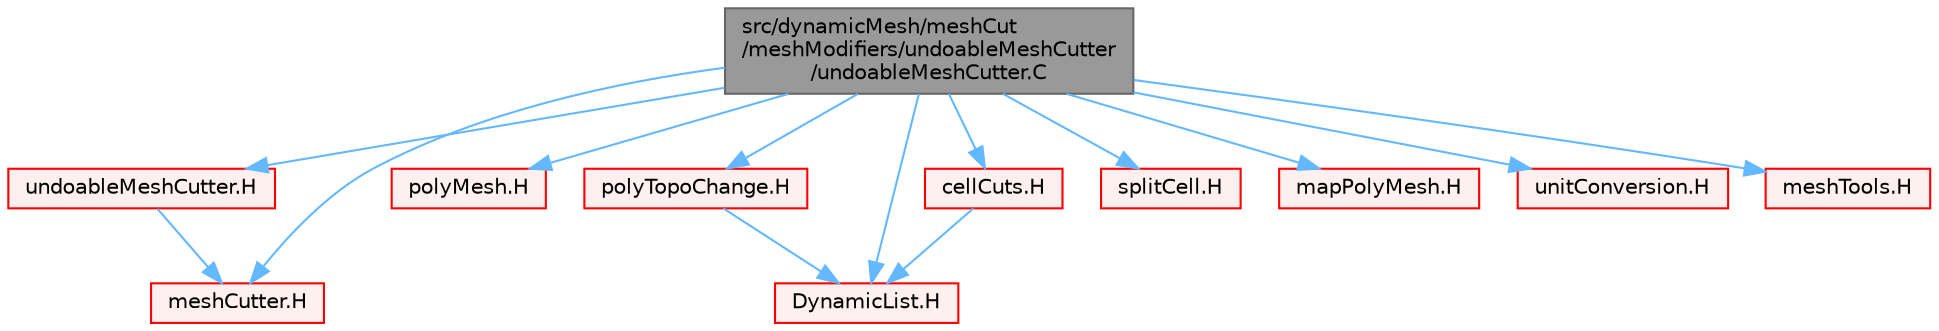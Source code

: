 digraph "src/dynamicMesh/meshCut/meshModifiers/undoableMeshCutter/undoableMeshCutter.C"
{
 // LATEX_PDF_SIZE
  bgcolor="transparent";
  edge [fontname=Helvetica,fontsize=10,labelfontname=Helvetica,labelfontsize=10];
  node [fontname=Helvetica,fontsize=10,shape=box,height=0.2,width=0.4];
  Node1 [id="Node000001",label="src/dynamicMesh/meshCut\l/meshModifiers/undoableMeshCutter\l/undoableMeshCutter.C",height=0.2,width=0.4,color="gray40", fillcolor="grey60", style="filled", fontcolor="black",tooltip=" "];
  Node1 -> Node2 [id="edge1_Node000001_Node000002",color="steelblue1",style="solid",tooltip=" "];
  Node2 [id="Node000002",label="undoableMeshCutter.H",height=0.2,width=0.4,color="red", fillcolor="#FFF0F0", style="filled",URL="$undoableMeshCutter_8H.html",tooltip=" "];
  Node2 -> Node283 [id="edge2_Node000002_Node000283",color="steelblue1",style="solid",tooltip=" "];
  Node283 [id="Node000283",label="meshCutter.H",height=0.2,width=0.4,color="red", fillcolor="#FFF0F0", style="filled",URL="$meshCutter_8H.html",tooltip=" "];
  Node1 -> Node27 [id="edge3_Node000001_Node000027",color="steelblue1",style="solid",tooltip=" "];
  Node27 [id="Node000027",label="polyMesh.H",height=0.2,width=0.4,color="red", fillcolor="#FFF0F0", style="filled",URL="$polyMesh_8H.html",tooltip=" "];
  Node1 -> Node288 [id="edge4_Node000001_Node000288",color="steelblue1",style="solid",tooltip=" "];
  Node288 [id="Node000288",label="polyTopoChange.H",height=0.2,width=0.4,color="red", fillcolor="#FFF0F0", style="filled",URL="$polyTopoChange_8H.html",tooltip=" "];
  Node288 -> Node155 [id="edge5_Node000288_Node000155",color="steelblue1",style="solid",tooltip=" "];
  Node155 [id="Node000155",label="DynamicList.H",height=0.2,width=0.4,color="red", fillcolor="#FFF0F0", style="filled",URL="$DynamicList_8H.html",tooltip=" "];
  Node1 -> Node155 [id="edge6_Node000001_Node000155",color="steelblue1",style="solid",tooltip=" "];
  Node1 -> Node283 [id="edge7_Node000001_Node000283",color="steelblue1",style="solid",tooltip=" "];
  Node1 -> Node290 [id="edge8_Node000001_Node000290",color="steelblue1",style="solid",tooltip=" "];
  Node290 [id="Node000290",label="cellCuts.H",height=0.2,width=0.4,color="red", fillcolor="#FFF0F0", style="filled",URL="$cellCuts_8H.html",tooltip=" "];
  Node290 -> Node155 [id="edge9_Node000290_Node000155",color="steelblue1",style="solid",tooltip=" "];
  Node1 -> Node291 [id="edge10_Node000001_Node000291",color="steelblue1",style="solid",tooltip=" "];
  Node291 [id="Node000291",label="splitCell.H",height=0.2,width=0.4,color="red", fillcolor="#FFF0F0", style="filled",URL="$splitCell_8H.html",tooltip=" "];
  Node1 -> Node292 [id="edge11_Node000001_Node000292",color="steelblue1",style="solid",tooltip=" "];
  Node292 [id="Node000292",label="mapPolyMesh.H",height=0.2,width=0.4,color="red", fillcolor="#FFF0F0", style="filled",URL="$mapPolyMesh_8H.html",tooltip=" "];
  Node1 -> Node295 [id="edge12_Node000001_Node000295",color="steelblue1",style="solid",tooltip=" "];
  Node295 [id="Node000295",label="unitConversion.H",height=0.2,width=0.4,color="red", fillcolor="#FFF0F0", style="filled",URL="$unitConversion_8H.html",tooltip="Unit conversion functions."];
  Node1 -> Node297 [id="edge13_Node000001_Node000297",color="steelblue1",style="solid",tooltip=" "];
  Node297 [id="Node000297",label="meshTools.H",height=0.2,width=0.4,color="red", fillcolor="#FFF0F0", style="filled",URL="$meshTools_8H.html",tooltip=" "];
}
